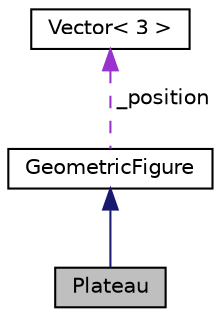 digraph "Plateau"
{
 // LATEX_PDF_SIZE
  edge [fontname="Helvetica",fontsize="10",labelfontname="Helvetica",labelfontsize="10"];
  node [fontname="Helvetica",fontsize="10",shape=record];
  Node1 [label="Plateau",height=0.2,width=0.4,color="black", fillcolor="grey75", style="filled", fontcolor="black",tooltip="Klasa Plateau definiuje Płaskowyż."];
  Node2 -> Node1 [dir="back",color="midnightblue",fontsize="10",style="solid",fontname="Helvetica"];
  Node2 [label="GeometricFigure",height=0.2,width=0.4,color="black", fillcolor="white", style="filled",URL="$class_geometric_figure.html",tooltip="Klasa Bazowa opisujaca figure geometryczna."];
  Node3 -> Node2 [dir="back",color="darkorchid3",fontsize="10",style="dashed",label=" _position" ,fontname="Helvetica"];
  Node3 [label="Vector\< 3 \>",height=0.2,width=0.4,color="black", fillcolor="white", style="filled",URL="$class_vector.html",tooltip=" "];
}
